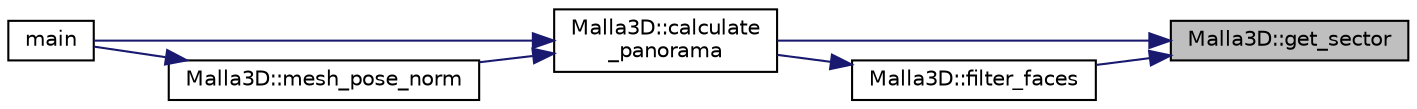 digraph "Malla3D::get_sector"
{
 // LATEX_PDF_SIZE
  edge [fontname="Helvetica",fontsize="10",labelfontname="Helvetica",labelfontsize="10"];
  node [fontname="Helvetica",fontsize="10",shape=record];
  rankdir="RL";
  Node1 [label="Malla3D::get_sector",height=0.2,width=0.4,color="black", fillcolor="grey75", style="filled", fontcolor="black",tooltip="Get sector of a point."];
  Node1 -> Node2 [dir="back",color="midnightblue",fontsize="10",style="solid",fontname="Helvetica"];
  Node2 [label="Malla3D::calculate\l_panorama",height=0.2,width=0.4,color="black", fillcolor="white", style="filled",URL="$classMalla3D.html#a62a468f594ed9248bfb756207d79bca9",tooltip="Calculate PANORAMA [extended] representation of the 3D mesh."];
  Node2 -> Node3 [dir="back",color="midnightblue",fontsize="10",style="solid",fontname="Helvetica"];
  Node3 [label="main",height=0.2,width=0.4,color="black", fillcolor="white", style="filled",URL="$main_8cpp.html#a0ddf1224851353fc92bfbff6f499fa97",tooltip=" "];
  Node2 -> Node4 [dir="back",color="midnightblue",fontsize="10",style="solid",fontname="Helvetica"];
  Node4 [label="Malla3D::mesh_pose_norm",height=0.2,width=0.4,color="black", fillcolor="white", style="filled",URL="$classMalla3D.html#ac7be542da00ca44f53442c6ad64969b0",tooltip="Compute the normalized pose of 3d mesh."];
  Node4 -> Node3 [dir="back",color="midnightblue",fontsize="10",style="solid",fontname="Helvetica"];
  Node1 -> Node5 [dir="back",color="midnightblue",fontsize="10",style="solid",fontname="Helvetica"];
  Node5 [label="Malla3D::filter_faces",height=0.2,width=0.4,color="black", fillcolor="white", style="filled",URL="$classMalla3D.html#a7ea87c0adeb5a82ff56d04088c78688b",tooltip="Separates the faces of the mesh according to their height and sector."];
  Node5 -> Node2 [dir="back",color="midnightblue",fontsize="10",style="solid",fontname="Helvetica"];
}
